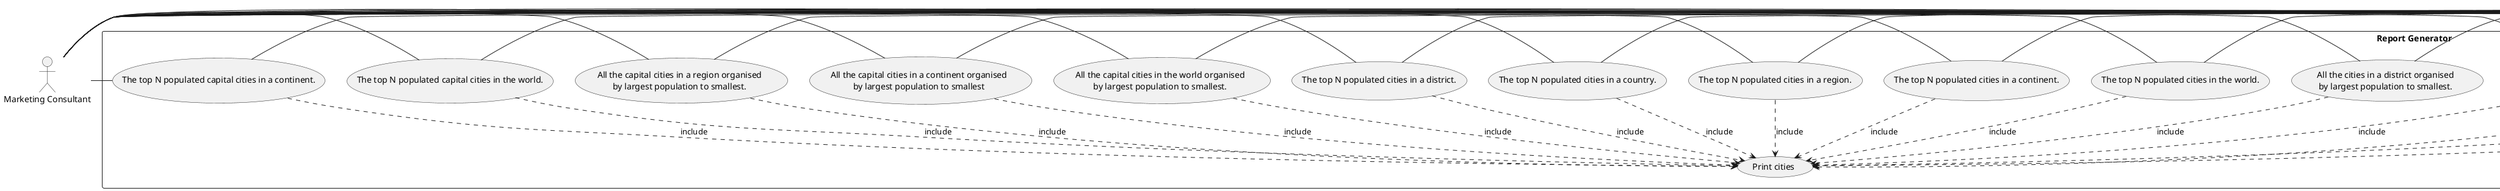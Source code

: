 @startuml

actor MC as "Marketing Consultant"

rectangle Database

rectangle "Report Generator" {

    usecase UC1 as "Get population by country
    in order of largest to smallest."

    usecase UCa as "Print populations"
    usecase UCb as "Print cities"

    MC - UC1
    UC1 ..> UCa : include
    UC1 - Database

    usecase UC2 as "Get population by continent
    in order of largest to smallest."
    MC - UC2
    UC2 ..> UCa : include
    UC2 - Database

    usecase UC3 as "Get population by region
    in order of largest to smallest."
    MC - UC3
    UC3 ..> UCa : include
    UC3 - Database

    usecase UC4 as "The top N populated countries in the world
    where N is provided by the user."
    MC - UC4
    UC4 ..> UCa : include
    UC4 - Database

    usecase UC5 as "The top N populated countries in a continent.
    Where the continent and N are provided by the user."
    MC - UC5
    UC5 ..> UCa : include
    UC5 - Database

    usecase UC6 as "The top N populated countries in a region.
    Where the region and N are provided by the user."
    MC - UC6
    UC6 ..> UCa : include
    UC6 - Database

    usecase UC7 as "All the cities in the world organised
    by largest population to smallest."
    MC - UC7
    UC7 ..> UCb : include
    UC7 - Database

    usecase UC8 as "All the cities in a continent organised
    by largest population to smallest."
    MC - UC8
    UC8 ..> UCb : include
    UC8 - Database

    usecase UC9 as "All the cities in a region organised
    by largest population to smallest."
    MC - UC9
    UC9 ..> UCb : include
    UC9 - Database

    usecase UC10 as "All the cities in a country organised
    by largest population to smallest."
    MC - UC10
    UC10 ..> UCb : include
    UC10 - Database

    usecase UC11 as "All the cities in a district organised
    by largest population to smallest."
    MC - UC11
    UC11 ..> UCb : include
    UC11 - Database

    usecase UC12 as "The top N populated cities in the world."
    MC - UC12
    UC12 ..> UCb : include
    UC12 - Database

    usecase UC13 as "The top N populated cities in a continent."
    MC - UC13
    UC13 ..> UCb : include
    UC13 - Database

    usecase UC14 as "The top N populated cities in a region."
    MC - UC14
    UC14 ..> UCb : include
    UC14 - Database

    usecase UC15 as "The top N populated cities in a country."
    MC - UC15
    UC15 ..> UCb : include
    UC15 - Database

    usecase UC16 as "The top N populated cities in a district."
    MC - UC16
    UC16 ..> UCb : include
    UC16 - Database

    usecase UC17 as "All the capital cities in the world organised
    by largest population to smallest."
    MC - UC17
    UC17 ..> UCb : include
    UC17 - Database

    usecase UC18 as "All the capital cities in a continent organised
    by largest population to smallest"
    MC - UC18
    UC18 ..> UCb : include
    UC18 - Database

    usecase UC19 as "All the capital cities in a region organised
    by largest population to smallest."
    MC - UC19
    UC19 ..> UCb : include
    UC19 - Database

    usecase UC20 as "The top N populated capital cities in the world."
    MC - UC20
    UC20 ..> UCb : include
    UC20 - Database

    usecase UC21 as "The top N populated capital cities in a continent."
    MC - UC21
    UC21 ..> UCb : include
    UC21 - Database


@enduml